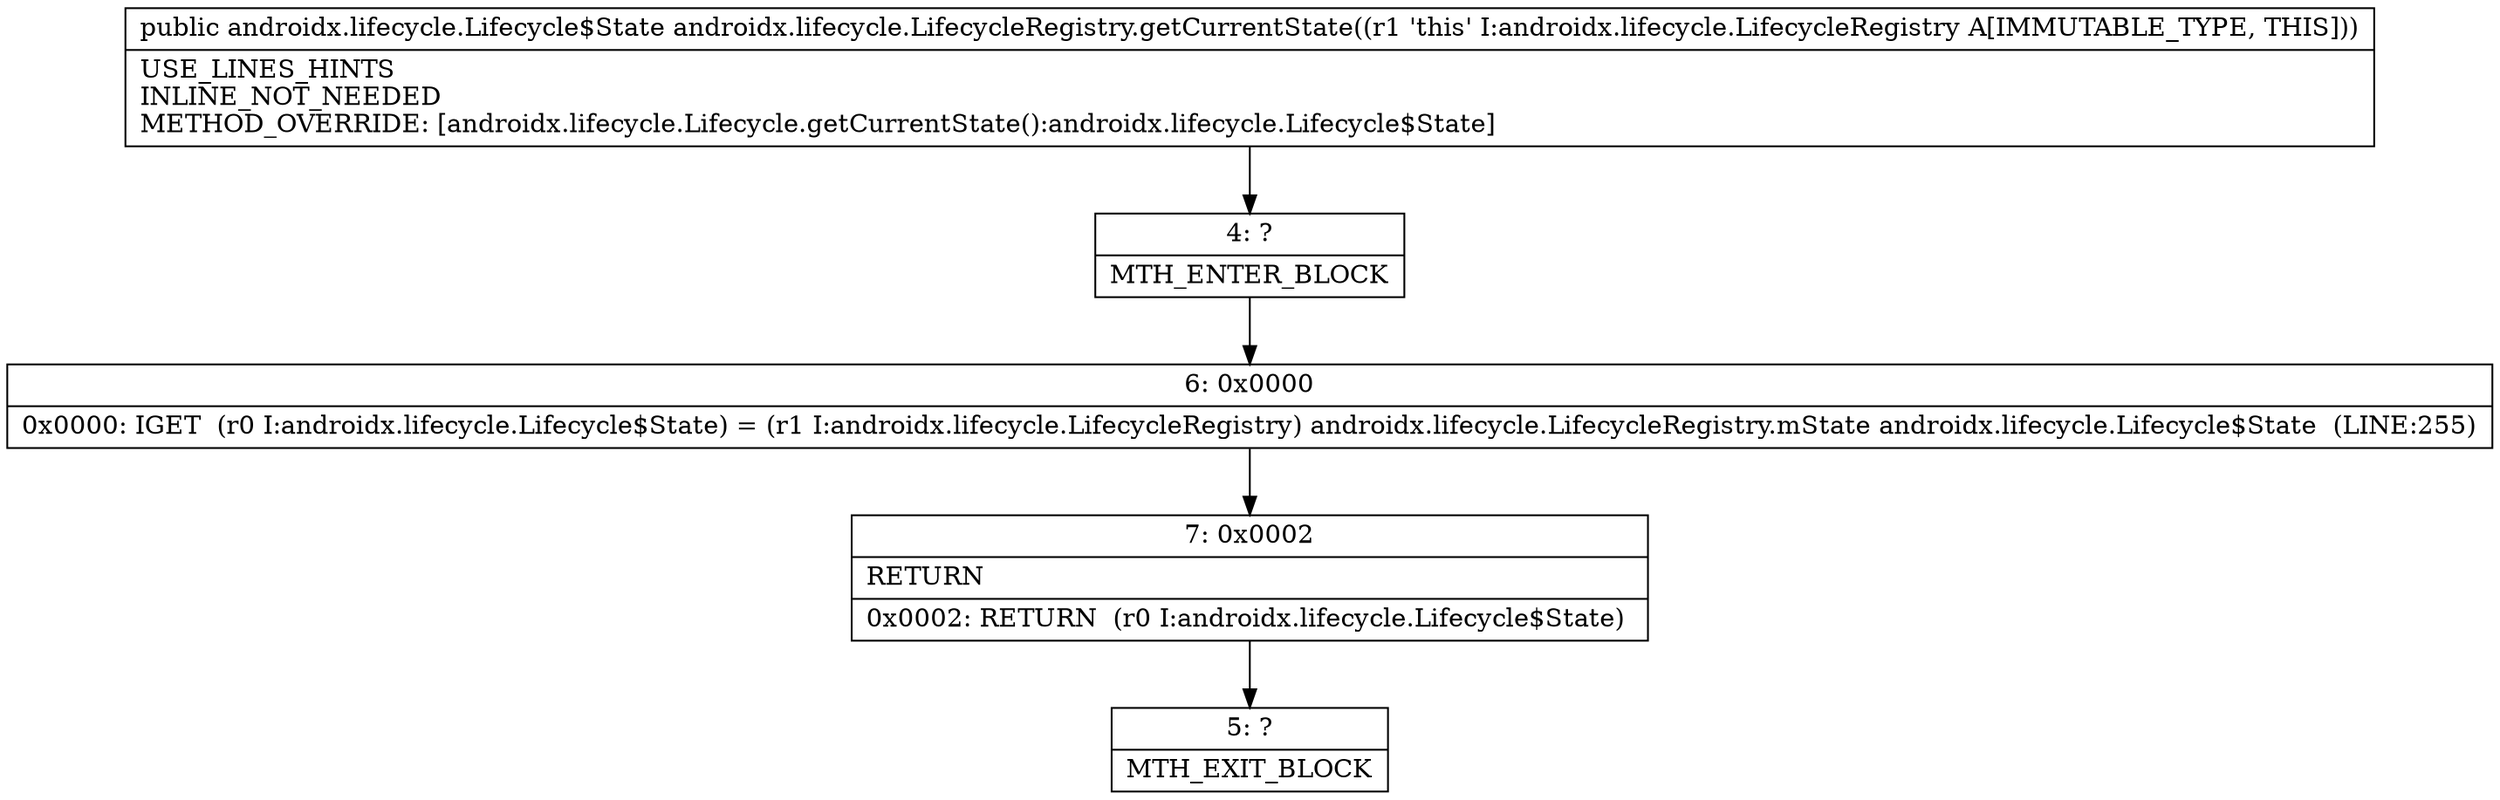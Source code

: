 digraph "CFG forandroidx.lifecycle.LifecycleRegistry.getCurrentState()Landroidx\/lifecycle\/Lifecycle$State;" {
Node_4 [shape=record,label="{4\:\ ?|MTH_ENTER_BLOCK\l}"];
Node_6 [shape=record,label="{6\:\ 0x0000|0x0000: IGET  (r0 I:androidx.lifecycle.Lifecycle$State) = (r1 I:androidx.lifecycle.LifecycleRegistry) androidx.lifecycle.LifecycleRegistry.mState androidx.lifecycle.Lifecycle$State  (LINE:255)\l}"];
Node_7 [shape=record,label="{7\:\ 0x0002|RETURN\l|0x0002: RETURN  (r0 I:androidx.lifecycle.Lifecycle$State) \l}"];
Node_5 [shape=record,label="{5\:\ ?|MTH_EXIT_BLOCK\l}"];
MethodNode[shape=record,label="{public androidx.lifecycle.Lifecycle$State androidx.lifecycle.LifecycleRegistry.getCurrentState((r1 'this' I:androidx.lifecycle.LifecycleRegistry A[IMMUTABLE_TYPE, THIS]))  | USE_LINES_HINTS\lINLINE_NOT_NEEDED\lMETHOD_OVERRIDE: [androidx.lifecycle.Lifecycle.getCurrentState():androidx.lifecycle.Lifecycle$State]\l}"];
MethodNode -> Node_4;Node_4 -> Node_6;
Node_6 -> Node_7;
Node_7 -> Node_5;
}

